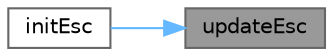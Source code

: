 digraph "updateEsc"
{
 // LATEX_PDF_SIZE
  bgcolor="transparent";
  edge [fontname=Helvetica,fontsize=10,labelfontname=Helvetica,labelfontsize=10];
  node [fontname=Helvetica,fontsize=10,shape=box,height=0.2,width=0.4];
  rankdir="RL";
  Node1 [label="updateEsc",height=0.2,width=0.4,color="gray40", fillcolor="grey60", style="filled", fontcolor="black",tooltip="Updates the ESC data."];
  Node1 -> Node2 [dir="back",color="steelblue1",style="solid"];
  Node2 [label="initEsc",height=0.2,width=0.4,color="grey40", fillcolor="white", style="filled",URL="$Esc_8c.html#a88716097de898ba50d9866c5639e8c52",tooltip="Initializes the ESC with the given frequency."];
}
